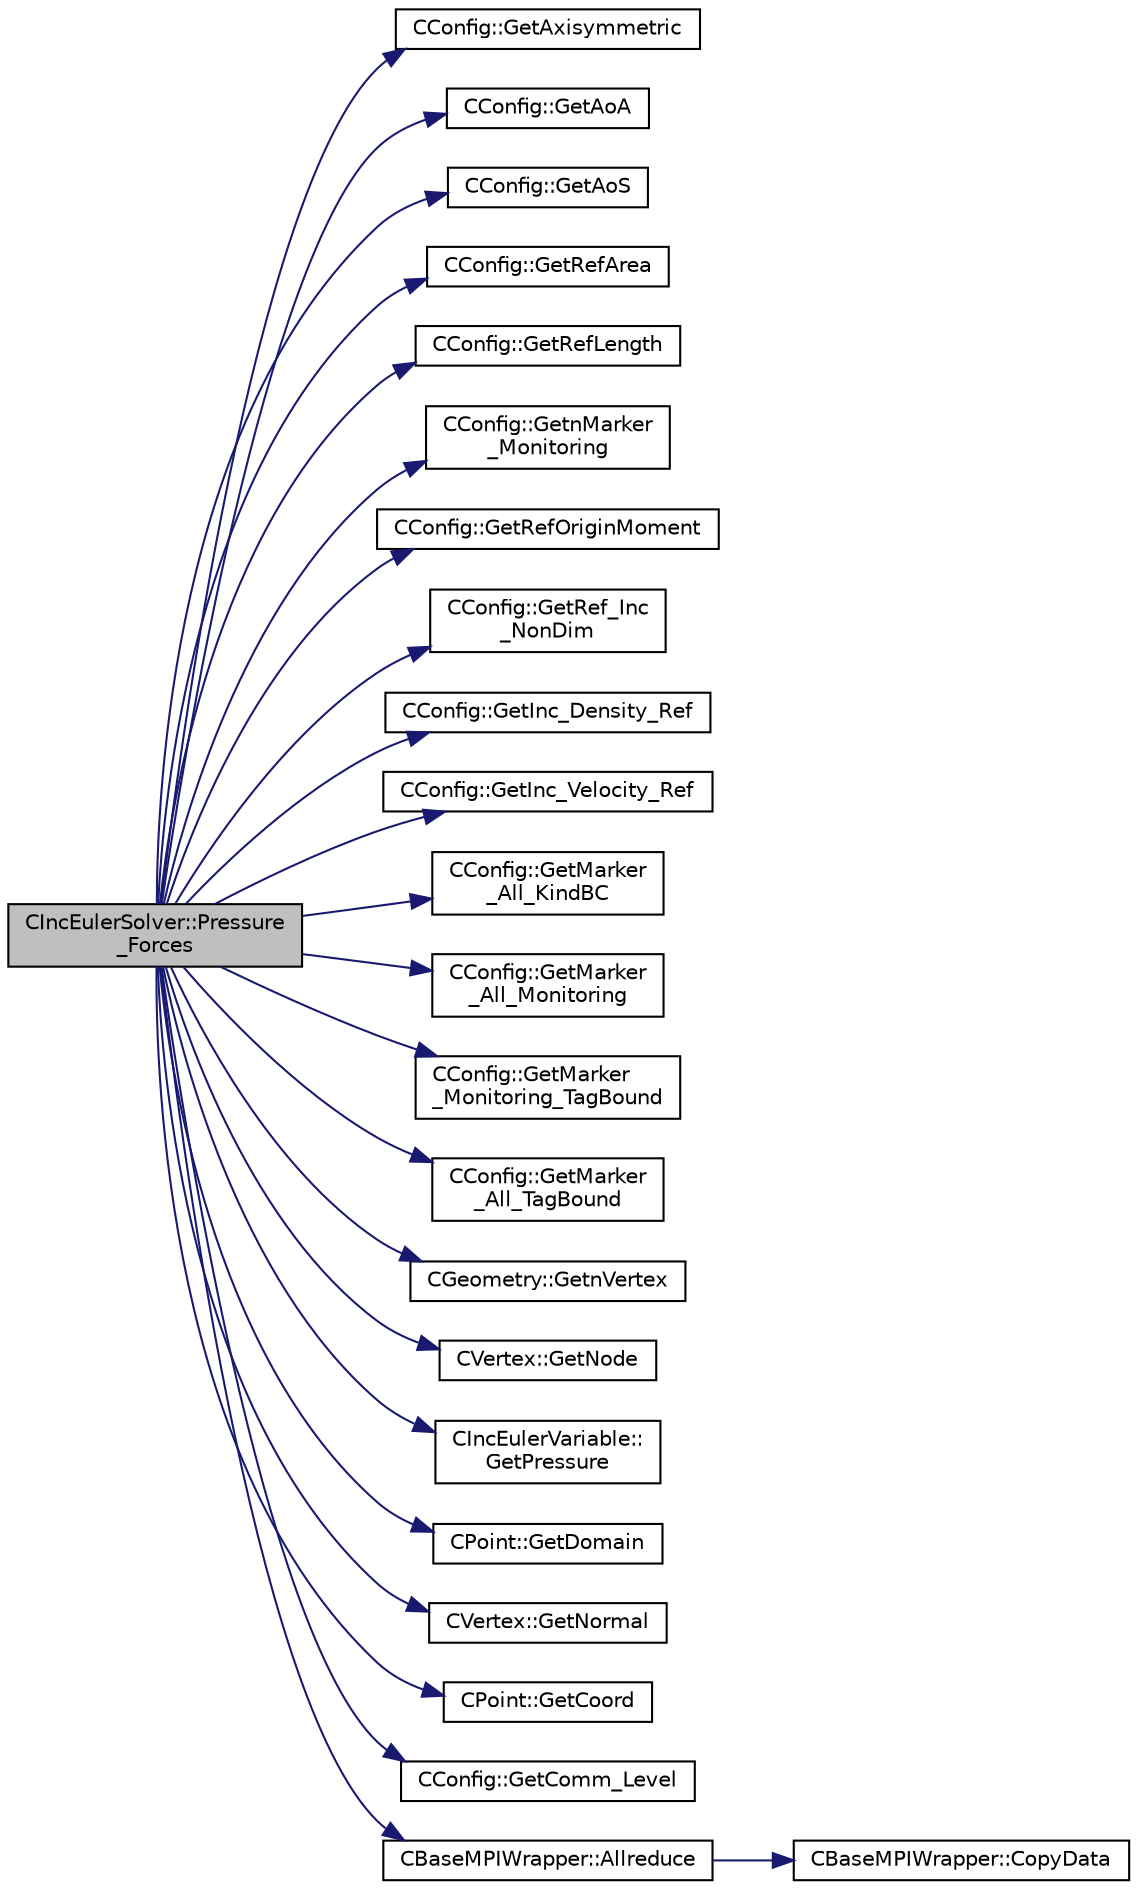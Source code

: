 digraph "CIncEulerSolver::Pressure_Forces"
{
  edge [fontname="Helvetica",fontsize="10",labelfontname="Helvetica",labelfontsize="10"];
  node [fontname="Helvetica",fontsize="10",shape=record];
  rankdir="LR";
  Node1628 [label="CIncEulerSolver::Pressure\l_Forces",height=0.2,width=0.4,color="black", fillcolor="grey75", style="filled", fontcolor="black"];
  Node1628 -> Node1629 [color="midnightblue",fontsize="10",style="solid",fontname="Helvetica"];
  Node1629 [label="CConfig::GetAxisymmetric",height=0.2,width=0.4,color="black", fillcolor="white", style="filled",URL="$class_c_config.html#ac6fd9a6673c2f22e98c0d45102f23a65",tooltip="Get information about the axisymmetric frame. "];
  Node1628 -> Node1630 [color="midnightblue",fontsize="10",style="solid",fontname="Helvetica"];
  Node1630 [label="CConfig::GetAoA",height=0.2,width=0.4,color="black", fillcolor="white", style="filled",URL="$class_c_config.html#a6020a5df7025ffb286f9b9f55f3f2773",tooltip="Get the angle of attack of the body. This is the angle between a reference line on a lifting body (of..."];
  Node1628 -> Node1631 [color="midnightblue",fontsize="10",style="solid",fontname="Helvetica"];
  Node1631 [label="CConfig::GetAoS",height=0.2,width=0.4,color="black", fillcolor="white", style="filled",URL="$class_c_config.html#a4305a79a4c74f13160c0dd8daae181ef",tooltip="Get the angle of sideslip of the body. It relates to the rotation of the aircraft centerline from the..."];
  Node1628 -> Node1632 [color="midnightblue",fontsize="10",style="solid",fontname="Helvetica"];
  Node1632 [label="CConfig::GetRefArea",height=0.2,width=0.4,color="black", fillcolor="white", style="filled",URL="$class_c_config.html#ad1d22f6d4f0225e3281d826a4c866779",tooltip="Get the reference area for non dimensional coefficient computation. If the value from the is 0 then..."];
  Node1628 -> Node1633 [color="midnightblue",fontsize="10",style="solid",fontname="Helvetica"];
  Node1633 [label="CConfig::GetRefLength",height=0.2,width=0.4,color="black", fillcolor="white", style="filled",URL="$class_c_config.html#a63ce45e68b93f8f3f1de44a2abad67ef",tooltip="Get the reference length for computing moment (the default value is 1). "];
  Node1628 -> Node1634 [color="midnightblue",fontsize="10",style="solid",fontname="Helvetica"];
  Node1634 [label="CConfig::GetnMarker\l_Monitoring",height=0.2,width=0.4,color="black", fillcolor="white", style="filled",URL="$class_c_config.html#a62a92b26c1300323f4a4a035ec19af1a",tooltip="Get the total number of monitoring markers. "];
  Node1628 -> Node1635 [color="midnightblue",fontsize="10",style="solid",fontname="Helvetica"];
  Node1635 [label="CConfig::GetRefOriginMoment",height=0.2,width=0.4,color="black", fillcolor="white", style="filled",URL="$class_c_config.html#a11302b0fc39a262419332a53e0a82c19",tooltip="Get reference origin for moment computation. "];
  Node1628 -> Node1636 [color="midnightblue",fontsize="10",style="solid",fontname="Helvetica"];
  Node1636 [label="CConfig::GetRef_Inc\l_NonDim",height=0.2,width=0.4,color="black", fillcolor="white", style="filled",URL="$class_c_config.html#a3b3de951a4f6c688c5d54b869301d7b7",tooltip="Get the kind of incompressible non-dimensionalization. "];
  Node1628 -> Node1637 [color="midnightblue",fontsize="10",style="solid",fontname="Helvetica"];
  Node1637 [label="CConfig::GetInc_Density_Ref",height=0.2,width=0.4,color="black", fillcolor="white", style="filled",URL="$class_c_config.html#ac70f6be3de9f4415099fb18dace47174",tooltip="Get the value of the reference density for custom incompressible non-dimensionalization. "];
  Node1628 -> Node1638 [color="midnightblue",fontsize="10",style="solid",fontname="Helvetica"];
  Node1638 [label="CConfig::GetInc_Velocity_Ref",height=0.2,width=0.4,color="black", fillcolor="white", style="filled",URL="$class_c_config.html#a30c5b2846731ecba11c4ce9f96350ade",tooltip="Get the value of the reference velocity for custom incompressible non-dimensionalization. "];
  Node1628 -> Node1639 [color="midnightblue",fontsize="10",style="solid",fontname="Helvetica"];
  Node1639 [label="CConfig::GetMarker\l_All_KindBC",height=0.2,width=0.4,color="black", fillcolor="white", style="filled",URL="$class_c_config.html#a57d43acc1457d2d27095ce006218862e",tooltip="Get the kind of boundary for each marker. "];
  Node1628 -> Node1640 [color="midnightblue",fontsize="10",style="solid",fontname="Helvetica"];
  Node1640 [label="CConfig::GetMarker\l_All_Monitoring",height=0.2,width=0.4,color="black", fillcolor="white", style="filled",URL="$class_c_config.html#a942619938b389de95268bce31434c276",tooltip="Get the monitoring information for a marker val_marker. "];
  Node1628 -> Node1641 [color="midnightblue",fontsize="10",style="solid",fontname="Helvetica"];
  Node1641 [label="CConfig::GetMarker\l_Monitoring_TagBound",height=0.2,width=0.4,color="black", fillcolor="white", style="filled",URL="$class_c_config.html#a5bf47083eec0b00543d3d8c387f41ab2",tooltip="Get the name of the surface defined in the geometry file. "];
  Node1628 -> Node1642 [color="midnightblue",fontsize="10",style="solid",fontname="Helvetica"];
  Node1642 [label="CConfig::GetMarker\l_All_TagBound",height=0.2,width=0.4,color="black", fillcolor="white", style="filled",URL="$class_c_config.html#a967e969a3beb24bb6e57d7036af003be",tooltip="Get the index of the surface defined in the geometry file. "];
  Node1628 -> Node1643 [color="midnightblue",fontsize="10",style="solid",fontname="Helvetica"];
  Node1643 [label="CGeometry::GetnVertex",height=0.2,width=0.4,color="black", fillcolor="white", style="filled",URL="$class_c_geometry.html#a55427e474834af1941e13750b17975be",tooltip="Get number of vertices. "];
  Node1628 -> Node1644 [color="midnightblue",fontsize="10",style="solid",fontname="Helvetica"];
  Node1644 [label="CVertex::GetNode",height=0.2,width=0.4,color="black", fillcolor="white", style="filled",URL="$class_c_vertex.html#a95c513bf927464157ed96b6c79779a1f",tooltip="Get the node of the vertex. "];
  Node1628 -> Node1645 [color="midnightblue",fontsize="10",style="solid",fontname="Helvetica"];
  Node1645 [label="CIncEulerVariable::\lGetPressure",height=0.2,width=0.4,color="black", fillcolor="white", style="filled",URL="$class_c_inc_euler_variable.html#a8e2637c49744921ddf7f3bf93e26d295",tooltip="Get the flow pressure. "];
  Node1628 -> Node1646 [color="midnightblue",fontsize="10",style="solid",fontname="Helvetica"];
  Node1646 [label="CPoint::GetDomain",height=0.2,width=0.4,color="black", fillcolor="white", style="filled",URL="$class_c_point.html#a1d7e22a60d4cfef356af1cba2bab3e55",tooltip="For parallel computation, its indicates if a point must be computed or not. "];
  Node1628 -> Node1647 [color="midnightblue",fontsize="10",style="solid",fontname="Helvetica"];
  Node1647 [label="CVertex::GetNormal",height=0.2,width=0.4,color="black", fillcolor="white", style="filled",URL="$class_c_vertex.html#a0d289163c6f3384822fcb9ae86fc1c39",tooltip="Copy the the normal vector of a face. "];
  Node1628 -> Node1648 [color="midnightblue",fontsize="10",style="solid",fontname="Helvetica"];
  Node1648 [label="CPoint::GetCoord",height=0.2,width=0.4,color="black", fillcolor="white", style="filled",URL="$class_c_point.html#a95fe081d22e96e190cb3edcbf0d6525f",tooltip="Get the coordinates dor the control volume. "];
  Node1628 -> Node1649 [color="midnightblue",fontsize="10",style="solid",fontname="Helvetica"];
  Node1649 [label="CConfig::GetComm_Level",height=0.2,width=0.4,color="black", fillcolor="white", style="filled",URL="$class_c_config.html#ab71278d2692ca5217674036650b02923",tooltip="Get the level of MPI communications to be performed. "];
  Node1628 -> Node1650 [color="midnightblue",fontsize="10",style="solid",fontname="Helvetica"];
  Node1650 [label="CBaseMPIWrapper::Allreduce",height=0.2,width=0.4,color="black", fillcolor="white", style="filled",URL="$class_c_base_m_p_i_wrapper.html#a637b6fd917a8ca91ce748ba88e0d66b6"];
  Node1650 -> Node1651 [color="midnightblue",fontsize="10",style="solid",fontname="Helvetica"];
  Node1651 [label="CBaseMPIWrapper::CopyData",height=0.2,width=0.4,color="black", fillcolor="white", style="filled",URL="$class_c_base_m_p_i_wrapper.html#a4725cc1dd65b161b483e812a538a5e36"];
}
